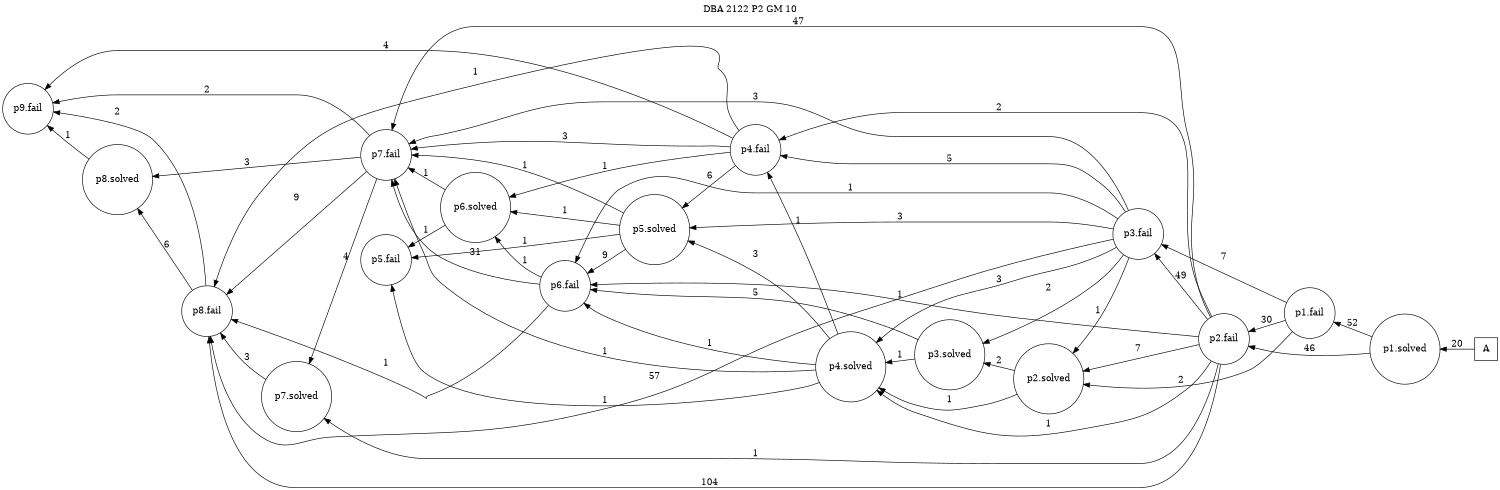 digraph DBA_2122_P2_GM_10 {
labelloc="tl"
label= " DBA 2122 P2 GM 10 "
rankdir="RL";
graph [ size=" 10 , 10 !"]

"A" [shape="square" label="A"]
"p1.solved" [shape="circle" label="p1.solved"]
"p1.fail" [shape="circle" label="p1.fail"]
"p2.fail" [shape="circle" label="p2.fail"]
"p2.solved" [shape="circle" label="p2.solved"]
"p3.fail" [shape="circle" label="p3.fail"]
"p3.solved" [shape="circle" label="p3.solved"]
"p4.solved" [shape="circle" label="p4.solved"]
"p4.fail" [shape="circle" label="p4.fail"]
"p5.solved" [shape="circle" label="p5.solved"]
"p6.fail" [shape="circle" label="p6.fail"]
"p5.fail" [shape="circle" label="p5.fail"]
"p6.solved" [shape="circle" label="p6.solved"]
"p8.fail" [shape="circle" label="p8.fail"]
"p7.fail" [shape="circle" label="p7.fail"]
"p9.fail" [shape="circle" label="p9.fail"]
"p8.solved" [shape="circle" label="p8.solved"]
"p7.solved" [shape="circle" label="p7.solved"]
"A" -> "p1.solved" [ label=20]
"p1.solved" -> "p1.fail" [ label=52]
"p1.solved" -> "p2.fail" [ label=46]
"p1.fail" -> "p2.fail" [ label=30]
"p1.fail" -> "p2.solved" [ label=2]
"p1.fail" -> "p3.fail" [ label=7]
"p2.fail" -> "p2.solved" [ label=7]
"p2.fail" -> "p3.fail" [ label=49]
"p2.fail" -> "p4.solved" [ label=1]
"p2.fail" -> "p4.fail" [ label=2]
"p2.fail" -> "p6.fail" [ label=1]
"p2.fail" -> "p8.fail" [ label=104]
"p2.fail" -> "p7.fail" [ label=47]
"p2.fail" -> "p7.solved" [ label=1]
"p2.solved" -> "p3.solved" [ label=2]
"p2.solved" -> "p4.solved" [ label=1]
"p3.fail" -> "p2.solved" [ label=1]
"p3.fail" -> "p3.solved" [ label=2]
"p3.fail" -> "p4.solved" [ label=3]
"p3.fail" -> "p4.fail" [ label=5]
"p3.fail" -> "p5.solved" [ label=3]
"p3.fail" -> "p6.fail" [ label=1]
"p3.fail" -> "p8.fail" [ label=57]
"p3.fail" -> "p7.fail" [ label=3]
"p3.solved" -> "p4.solved" [ label=1]
"p3.solved" -> "p6.fail" [ label=5]
"p4.solved" -> "p4.fail" [ label=1]
"p4.solved" -> "p5.solved" [ label=3]
"p4.solved" -> "p6.fail" [ label=1]
"p4.solved" -> "p5.fail" [ label=1]
"p4.solved" -> "p7.fail" [ label=1]
"p4.fail" -> "p5.solved" [ label=6]
"p4.fail" -> "p6.solved" [ label=1]
"p4.fail" -> "p8.fail" [ label=1]
"p4.fail" -> "p7.fail" [ label=3]
"p4.fail" -> "p9.fail" [ label=4]
"p5.solved" -> "p6.fail" [ label=9]
"p5.solved" -> "p5.fail" [ label=1]
"p5.solved" -> "p6.solved" [ label=1]
"p5.solved" -> "p7.fail" [ label=1]
"p6.fail" -> "p6.solved" [ label=1]
"p6.fail" -> "p8.fail" [ label=1]
"p6.fail" -> "p7.fail" [ label=31]
"p6.solved" -> "p5.fail" [ label=1]
"p6.solved" -> "p7.fail" [ label=1]
"p8.fail" -> "p9.fail" [ label=2]
"p8.fail" -> "p8.solved" [ label=6]
"p7.fail" -> "p8.fail" [ label=9]
"p7.fail" -> "p9.fail" [ label=2]
"p7.fail" -> "p8.solved" [ label=3]
"p7.fail" -> "p7.solved" [ label=4]
"p8.solved" -> "p9.fail" [ label=1]
"p7.solved" -> "p8.fail" [ label=3]
}
